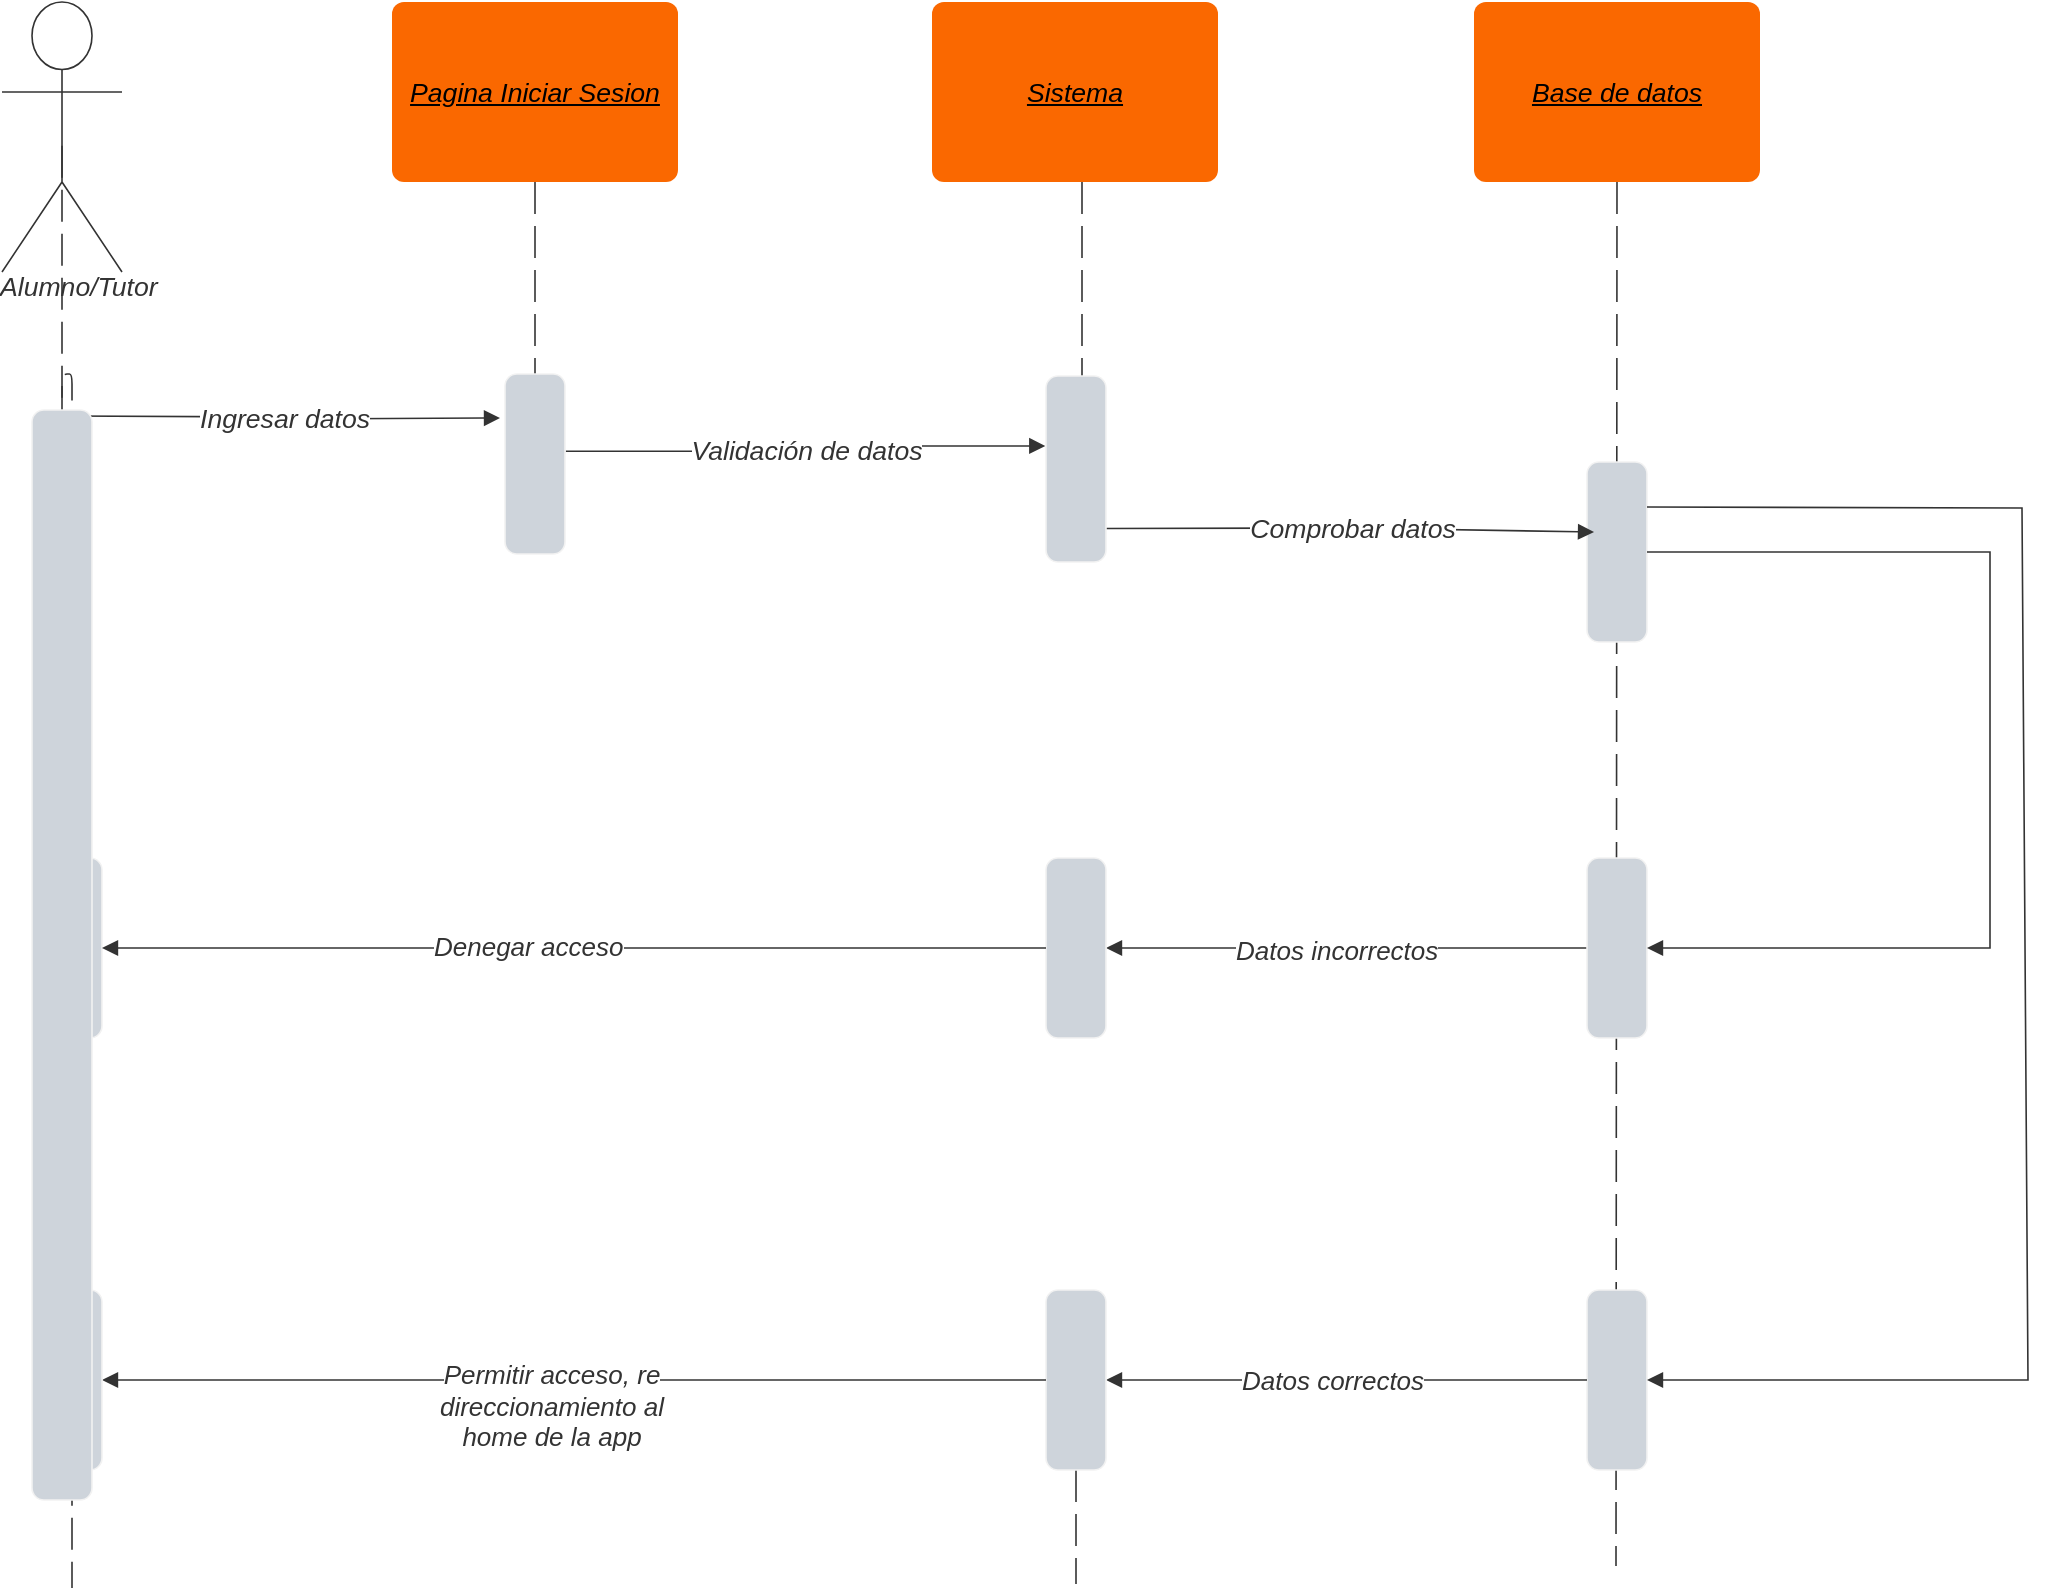 <mxfile version="22.0.2" type="github">
  <diagram name="Page-1" id="sNtBF1NO1MGISq6POtad">
    <mxGraphModel dx="1500" dy="820" grid="0" gridSize="10" guides="1" tooltips="1" connect="1" arrows="1" fold="1" page="1" pageScale="1" pageWidth="827" pageHeight="1169" math="0" shadow="0">
      <root>
        <mxCell id="0" />
        <mxCell id="1" parent="0" />
        <mxCell id="Y5soAeS5DBWQtz9M2Q7z-5" value="" style="html=1;jettySize=18;whiteSpace=wrap;fontSize=13;fontFamily=helvetica;strokeColor=#333333;strokeOpacity=100;dashed=1;fixDash=1;dashPattern=16 6;strokeWidth=0.8;rounded=1;arcSize=24;edgeStyle=orthogonalEdgeStyle;startArrow=none;endArrow=none;exitX=0.5;exitY=1;exitPerimeter=0;lucidId=Yu5MXQ6BOCr2;" parent="1" source="Y5soAeS5DBWQtz9M2Q7z-29" edge="1">
          <mxGeometry width="100" height="100" relative="1" as="geometry">
            <Array as="points" />
            <mxPoint x="795" y="956" as="targetPoint" />
          </mxGeometry>
        </mxCell>
        <mxCell id="Y5soAeS5DBWQtz9M2Q7z-8" value="" style="html=1;jettySize=18;whiteSpace=wrap;fontSize=13;fontFamily=helvetica;strokeColor=#333333;strokeOpacity=100;dashed=1;fixDash=1;dashPattern=16 6;strokeWidth=0.8;rounded=1;arcSize=24;edgeStyle=orthogonalEdgeStyle;startArrow=none;endArrow=none;exitX=0.5;exitY=1;exitPerimeter=0;lucidId=Yu5M5Qxgzhy9;" parent="1" source="Y5soAeS5DBWQtz9M2Q7z-13" edge="1">
          <mxGeometry width="100" height="100" relative="1" as="geometry">
            <Array as="points" />
            <mxPoint x="1065" y="947" as="targetPoint" />
          </mxGeometry>
        </mxCell>
        <mxCell id="Y5soAeS5DBWQtz9M2Q7z-9" value="" style="html=1;overflow=block;blockSpacing=1;whiteSpace=wrap;fontSize=13;spacing=0;strokeColor=#f2f2f2;strokeOpacity=100;fillOpacity=100;rounded=1;absoluteArcSize=1;arcSize=12;fillColor=#ced4db;strokeWidth=0.8;lucidId=Yu5MydJHa4al;" parent="1" vertex="1">
          <mxGeometry x="1050.5" y="395" width="30" height="90" as="geometry" />
        </mxCell>
        <mxCell id="Y5soAeS5DBWQtz9M2Q7z-11" value="Pagina Iniciar Sesion" style="html=1;overflow=block;blockSpacing=1;whiteSpace=wrap;fontSize=13.3;fontColor=#000000;fontStyle=6;align=center;spacing=0;strokeOpacity=0;fillOpacity=100;rounded=1;absoluteArcSize=1;arcSize=12;fillColor=#fa6800;strokeWidth=0.8;strokeColor=#C73500;" parent="1" vertex="1">
          <mxGeometry x="453" y="165" width="143" height="90" as="geometry" />
        </mxCell>
        <mxCell id="Y5soAeS5DBWQtz9M2Q7z-12" value="Sistema" style="html=1;overflow=block;blockSpacing=1;whiteSpace=wrap;fontSize=13.3;fontColor=#000000;fontStyle=6;align=center;spacing=0;strokeOpacity=0;fillOpacity=100;rounded=1;absoluteArcSize=1;arcSize=12;fillColor=#fa6800;strokeWidth=0.8;strokeColor=#C73500;" parent="1" vertex="1">
          <mxGeometry x="723" y="165" width="143" height="90" as="geometry" />
        </mxCell>
        <mxCell id="Y5soAeS5DBWQtz9M2Q7z-13" value="Base de datos" style="html=1;overflow=block;blockSpacing=1;whiteSpace=wrap;fontSize=13.3;fontColor=#000000;fontStyle=6;align=center;spacing=0;strokeOpacity=0;fillOpacity=100;rounded=1;absoluteArcSize=1;arcSize=12;fillColor=#fa6800;strokeWidth=0.8;strokeColor=#C73500;" parent="1" vertex="1">
          <mxGeometry x="994" y="165" width="143" height="90" as="geometry" />
        </mxCell>
        <mxCell id="Y5soAeS5DBWQtz9M2Q7z-14" value="Alumno/Tutor" style="html=1;overflow=block;blockSpacing=1;shape=umlActor;labelPosition=center;verticalLabelPosition=bottom;verticalAlign=top;whiteSpace=nowrap;fontSize=13.3;fontColor=#333333;fontStyle=2;align=center;spacing=0;strokeColor=#333333;strokeOpacity=100;fillOpacity=100;rounded=1;absoluteArcSize=1;arcSize=12;fillColor=#ffffff;strokeWidth=0.8;lucidId=Yu5MdgyV5tNR;" parent="1" vertex="1">
          <mxGeometry x="258" y="165" width="60" height="135" as="geometry" />
        </mxCell>
        <mxCell id="Y5soAeS5DBWQtz9M2Q7z-15" value="" style="html=1;jettySize=18;whiteSpace=wrap;fontSize=13;strokeColor=#333333;strokeOpacity=100;dashed=1;fixDash=1;dashPattern=16 6;strokeWidth=0.8;rounded=1;arcSize=10;edgeStyle=orthogonalEdgeStyle;startArrow=none;endArrow=none;exitX=0.5;exitY=0.532;exitPerimeter=0;lucidId=Yu5Migy3NWk_;" parent="1" source="Y5soAeS5DBWQtz9M2Q7z-41" edge="1">
          <mxGeometry width="100" height="100" relative="1" as="geometry">
            <Array as="points" />
            <mxPoint x="293" y="958" as="targetPoint" />
          </mxGeometry>
        </mxCell>
        <mxCell id="Y5soAeS5DBWQtz9M2Q7z-16" value="" style="html=1;jettySize=18;whiteSpace=wrap;fontSize=13;strokeColor=#333333;strokeOpacity=100;strokeWidth=0.8;rounded=1;arcSize=10;edgeStyle=orthogonalEdgeStyle;startArrow=none;endArrow=block;endFill=1;lucidId=Yu5M0A2JVvTe;" parent="1" edge="1">
          <mxGeometry width="100" height="100" relative="1" as="geometry">
            <Array as="points" />
            <mxPoint x="290" y="372" as="sourcePoint" />
            <mxPoint x="507" y="373" as="targetPoint" />
          </mxGeometry>
        </mxCell>
        <mxCell id="Y5soAeS5DBWQtz9M2Q7z-17" value="Ingresar datos" style="text;html=1;resizable=0;labelBackgroundColor=default;align=center;verticalAlign=middle;fontStyle=2;fontColor=#333333;fontSize=13.3;" parent="Y5soAeS5DBWQtz9M2Q7z-16" vertex="1">
          <mxGeometry relative="1" as="geometry">
            <mxPoint as="offset" />
          </mxGeometry>
        </mxCell>
        <mxCell id="Y5soAeS5DBWQtz9M2Q7z-19" value="" style="html=1;jettySize=18;whiteSpace=wrap;fontSize=13;strokeColor=#333333;strokeOpacity=100;strokeWidth=0.8;rounded=1;arcSize=10;edgeStyle=orthogonalEdgeStyle;startArrow=none;endArrow=block;endFill=1;exitX=1.012;exitY=0.429;exitPerimeter=0;entryX=-0.012;entryY=0.376;entryPerimeter=0;lucidId=Yu5M8hheeUyh;" parent="1" source="Y5soAeS5DBWQtz9M2Q7z-4" target="Y5soAeS5DBWQtz9M2Q7z-7" edge="1">
          <mxGeometry width="100" height="100" relative="1" as="geometry">
            <Array as="points" />
          </mxGeometry>
        </mxCell>
        <mxCell id="Y5soAeS5DBWQtz9M2Q7z-20" value="Validación de datos" style="text;html=1;resizable=0;labelBackgroundColor=default;align=center;verticalAlign=middle;fontStyle=2;fontColor=#333333;fontSize=13.3;" parent="Y5soAeS5DBWQtz9M2Q7z-19" vertex="1">
          <mxGeometry relative="1" as="geometry">
            <mxPoint as="offset" />
          </mxGeometry>
        </mxCell>
        <mxCell id="Y5soAeS5DBWQtz9M2Q7z-23" value="" style="html=1;jettySize=18;whiteSpace=wrap;fontSize=13;fontFamily=helvetica;strokeColor=#333333;strokeOpacity=100;strokeWidth=0.8;rounded=0;startArrow=none;endArrow=block;endFill=1;exitX=0.978;exitY=0.82;exitPerimeter=0;lucidId=Yu5MB3FtIlV_;exitDx=0;exitDy=0;entryX=0.117;entryY=0.389;entryDx=0;entryDy=0;entryPerimeter=0;" parent="1" source="Y5soAeS5DBWQtz9M2Q7z-22" target="Y5soAeS5DBWQtz9M2Q7z-9" edge="1">
          <mxGeometry width="100" height="100" relative="1" as="geometry">
            <Array as="points" />
            <mxPoint x="810" y="637" as="sourcePoint" />
            <mxPoint x="929" y="425" as="targetPoint" />
          </mxGeometry>
        </mxCell>
        <mxCell id="Y5soAeS5DBWQtz9M2Q7z-24" value="" style="html=1;jettySize=18;whiteSpace=wrap;fontSize=13;fontFamily=helvetica;strokeColor=#333333;strokeOpacity=100;strokeWidth=0.8;rounded=0;startArrow=none;endArrow=block;endFill=1;exitX=0;exitY=0.5;entryX=1;entryY=0.5;lucidId=Yu5MB3FtIlV_;exitDx=0;exitDy=0;entryDx=0;entryDy=0;" parent="1" source="Y5soAeS5DBWQtz9M2Q7z-26" target="Y5soAeS5DBWQtz9M2Q7z-30" edge="1">
          <mxGeometry width="100" height="100" relative="1" as="geometry">
            <Array as="points" />
            <mxPoint x="1046.71" y="636.26" as="sourcePoint" />
            <mxPoint x="806" y="634" as="targetPoint" />
          </mxGeometry>
        </mxCell>
        <mxCell id="Y5soAeS5DBWQtz9M2Q7z-25" value="&lt;div style=&quot;text-align: center;&quot;&gt;&lt;font color=&quot;#333333&quot;&gt;&lt;span style=&quot;font-size: 13px; background-color: rgb(255, 255, 255);&quot;&gt;&lt;i&gt;Datos incorrectos&lt;/i&gt;&lt;/span&gt;&lt;/font&gt;&lt;/div&gt;&lt;div style=&quot;text-align: center;&quot;&gt;&lt;font color=&quot;#333333&quot;&gt;&lt;span style=&quot;font-size: 13px; background-color: rgb(255, 255, 255);&quot;&gt;&lt;i&gt;&lt;br&gt;&lt;/i&gt;&lt;/span&gt;&lt;/font&gt;&lt;/div&gt;" style="text;whiteSpace=wrap;html=1;" parent="1" vertex="1">
          <mxGeometry x="873.0" y="625" width="128" height="38" as="geometry" />
        </mxCell>
        <mxCell id="Y5soAeS5DBWQtz9M2Q7z-26" value="" style="html=1;overflow=block;blockSpacing=1;whiteSpace=wrap;fontSize=13;spacing=0;strokeColor=#f2f2f2;strokeOpacity=100;fillOpacity=100;rounded=1;absoluteArcSize=1;arcSize=12;fillColor=#ced4db;strokeWidth=0.8;lucidId=Yu5MydJHa4al;" parent="1" vertex="1">
          <mxGeometry x="1050.5" y="593" width="30" height="90" as="geometry" />
        </mxCell>
        <mxCell id="Y5soAeS5DBWQtz9M2Q7z-27" value="" style="html=1;overflow=block;blockSpacing=1;whiteSpace=wrap;fontSize=13;spacing=0;strokeColor=#f2f2f2;strokeOpacity=100;fillOpacity=100;rounded=1;absoluteArcSize=1;arcSize=12;fillColor=#ced4db;strokeWidth=0.8;lucidId=Yu5MydJHa4al;" parent="1" vertex="1">
          <mxGeometry x="1050.5" y="809" width="30" height="90" as="geometry" />
        </mxCell>
        <mxCell id="Y5soAeS5DBWQtz9M2Q7z-28" value="" style="html=1;jettySize=18;whiteSpace=wrap;fontSize=13;fontFamily=helvetica;strokeColor=#333333;strokeOpacity=100;strokeWidth=0.8;rounded=0;startArrow=none;endArrow=block;endFill=1;exitX=0.978;exitY=0.82;exitPerimeter=0;lucidId=Yu5MB3FtIlV_;exitDx=0;exitDy=0;entryX=0.117;entryY=0.389;entryDx=0;entryDy=0;entryPerimeter=0;" parent="1" source="Y5soAeS5DBWQtz9M2Q7z-7" target="Y5soAeS5DBWQtz9M2Q7z-22" edge="1">
          <mxGeometry width="100" height="100" relative="1" as="geometry">
            <Array as="points" />
            <mxPoint x="809" y="428" as="sourcePoint" />
            <mxPoint x="1054" y="430" as="targetPoint" />
          </mxGeometry>
        </mxCell>
        <mxCell id="Y5soAeS5DBWQtz9M2Q7z-22" value="Comprobar datos" style="text;html=1;resizable=0;labelBackgroundColor=default;align=center;verticalAlign=middle;fontStyle=2;fontColor=#333333;fontSize=13.3;" parent="1" vertex="1">
          <mxGeometry x="933.005" y="427.995" as="geometry" />
        </mxCell>
        <mxCell id="Y5soAeS5DBWQtz9M2Q7z-33" value="" style="html=1;jettySize=18;whiteSpace=wrap;fontSize=13;fontFamily=helvetica;strokeColor=#333333;strokeOpacity=100;strokeWidth=0.8;rounded=0;startArrow=none;endArrow=block;endFill=1;exitX=1;exitY=0.5;lucidId=Yu5MB3FtIlV_;exitDx=0;exitDy=0;entryX=1;entryY=0.5;entryDx=0;entryDy=0;" parent="1" source="Y5soAeS5DBWQtz9M2Q7z-9" target="Y5soAeS5DBWQtz9M2Q7z-26" edge="1">
          <mxGeometry width="100" height="100" relative="1" as="geometry">
            <Array as="points">
              <mxPoint x="1252" y="440" />
              <mxPoint x="1252" y="638" />
            </Array>
            <mxPoint x="1095" y="455" as="sourcePoint" />
            <mxPoint x="1216" y="457" as="targetPoint" />
          </mxGeometry>
        </mxCell>
        <mxCell id="Y5soAeS5DBWQtz9M2Q7z-34" value="" style="html=1;jettySize=18;whiteSpace=wrap;fontSize=13;fontFamily=helvetica;strokeColor=#333333;strokeOpacity=100;strokeWidth=0.8;rounded=0;startArrow=none;endArrow=block;endFill=1;exitX=1;exitY=0.25;lucidId=Yu5MB3FtIlV_;exitDx=0;exitDy=0;entryX=1;entryY=0.5;entryDx=0;entryDy=0;" parent="1" source="Y5soAeS5DBWQtz9M2Q7z-9" target="Y5soAeS5DBWQtz9M2Q7z-27" edge="1">
          <mxGeometry width="100" height="100" relative="1" as="geometry">
            <Array as="points">
              <mxPoint x="1268" y="418" />
              <mxPoint x="1271" y="854" />
            </Array>
            <mxPoint x="1091" y="450" as="sourcePoint" />
            <mxPoint x="1091" y="648" as="targetPoint" />
          </mxGeometry>
        </mxCell>
        <mxCell id="Y5soAeS5DBWQtz9M2Q7z-36" value="" style="html=1;jettySize=18;whiteSpace=wrap;fontSize=13;fontFamily=helvetica;strokeColor=#333333;strokeOpacity=100;strokeWidth=0.8;rounded=0;startArrow=none;endArrow=block;endFill=1;exitX=0;exitY=0.5;entryX=1;entryY=0.5;lucidId=Yu5MB3FtIlV_;exitDx=0;exitDy=0;entryDx=0;entryDy=0;" parent="1" source="Y5soAeS5DBWQtz9M2Q7z-27" target="Y5soAeS5DBWQtz9M2Q7z-29" edge="1">
          <mxGeometry width="100" height="100" relative="1" as="geometry">
            <Array as="points" />
            <mxPoint x="1043" y="848" as="sourcePoint" />
            <mxPoint x="802" y="848" as="targetPoint" />
          </mxGeometry>
        </mxCell>
        <mxCell id="Y5soAeS5DBWQtz9M2Q7z-37" value="&lt;div style=&quot;text-align: center;&quot;&gt;&lt;font color=&quot;#333333&quot;&gt;&lt;span style=&quot;font-size: 13px; background-color: rgb(255, 255, 255);&quot;&gt;&lt;i&gt;Datos correctos&lt;/i&gt;&lt;/span&gt;&lt;/font&gt;&lt;/div&gt;&lt;div style=&quot;text-align: center;&quot;&gt;&lt;font color=&quot;#333333&quot;&gt;&lt;span style=&quot;font-size: 13px; background-color: rgb(255, 255, 255);&quot;&gt;&lt;i&gt;&lt;br&gt;&lt;/i&gt;&lt;/span&gt;&lt;/font&gt;&lt;/div&gt;" style="text;whiteSpace=wrap;html=1;" parent="1" vertex="1">
          <mxGeometry x="876.0" y="840" width="128" height="38" as="geometry" />
        </mxCell>
        <mxCell id="Y5soAeS5DBWQtz9M2Q7z-29" value="" style="html=1;overflow=block;blockSpacing=1;whiteSpace=wrap;fontSize=13;spacing=0;strokeColor=#f2f2f2;strokeOpacity=100;fillOpacity=100;rounded=1;absoluteArcSize=1;arcSize=12;fillColor=#ced4db;strokeWidth=0.8;lucidId=Yu5MydJHa4al;" parent="1" vertex="1">
          <mxGeometry x="780" y="809" width="30" height="90" as="geometry" />
        </mxCell>
        <mxCell id="Y5soAeS5DBWQtz9M2Q7z-30" value="" style="html=1;overflow=block;blockSpacing=1;whiteSpace=wrap;fontSize=13;spacing=0;strokeColor=#f2f2f2;strokeOpacity=100;fillOpacity=100;rounded=1;absoluteArcSize=1;arcSize=12;fillColor=#ced4db;strokeWidth=0.8;lucidId=Yu5MydJHa4al;" parent="1" vertex="1">
          <mxGeometry x="780" y="593" width="30" height="90" as="geometry" />
        </mxCell>
        <mxCell id="Y5soAeS5DBWQtz9M2Q7z-40" value="" style="html=1;jettySize=18;whiteSpace=wrap;fontSize=13;strokeColor=#333333;strokeOpacity=100;dashed=1;fixDash=1;dashPattern=16 6;strokeWidth=0.8;rounded=1;arcSize=10;edgeStyle=orthogonalEdgeStyle;startArrow=none;endArrow=none;exitX=0.5;exitY=0.532;exitPerimeter=0;lucidId=Yu5Migy3NWk_;" parent="1" source="Y5soAeS5DBWQtz9M2Q7z-49" target="Y5soAeS5DBWQtz9M2Q7z-39" edge="1">
          <mxGeometry width="100" height="100" relative="1" as="geometry">
            <Array as="points" />
            <mxPoint x="290" y="872" as="targetPoint" />
            <mxPoint x="288" y="265" as="sourcePoint" />
          </mxGeometry>
        </mxCell>
        <mxCell id="Y5soAeS5DBWQtz9M2Q7z-39" value="" style="html=1;overflow=block;blockSpacing=1;whiteSpace=wrap;fontSize=13;spacing=0;strokeColor=#f2f2f2;strokeOpacity=100;fillOpacity=100;rounded=1;absoluteArcSize=1;arcSize=12;fillColor=#ced4db;strokeWidth=0.8;lucidId=Yu5MydJHa4al;" parent="1" vertex="1">
          <mxGeometry x="278" y="593" width="30" height="90" as="geometry" />
        </mxCell>
        <mxCell id="Y5soAeS5DBWQtz9M2Q7z-42" value="" style="html=1;jettySize=18;whiteSpace=wrap;fontSize=13;fontFamily=helvetica;strokeColor=#333333;strokeOpacity=100;strokeWidth=0.8;rounded=0;startArrow=none;endArrow=block;endFill=1;exitX=0;exitY=0.5;entryX=1;entryY=0.5;lucidId=Yu5MB3FtIlV_;exitDx=0;exitDy=0;entryDx=0;entryDy=0;" parent="1" source="Y5soAeS5DBWQtz9M2Q7z-30" target="Y5soAeS5DBWQtz9M2Q7z-39" edge="1">
          <mxGeometry width="100" height="100" relative="1" as="geometry">
            <Array as="points" />
            <mxPoint x="707" y="641" as="sourcePoint" />
            <mxPoint x="466" y="641" as="targetPoint" />
          </mxGeometry>
        </mxCell>
        <mxCell id="Y5soAeS5DBWQtz9M2Q7z-43" value="" style="html=1;jettySize=18;whiteSpace=wrap;fontSize=13;fontFamily=helvetica;strokeColor=#333333;strokeOpacity=100;strokeWidth=0.8;rounded=0;startArrow=none;endArrow=block;endFill=1;exitX=0;exitY=0.5;entryX=1;entryY=0.5;lucidId=Yu5MB3FtIlV_;exitDx=0;exitDy=0;entryDx=0;entryDy=0;" parent="1" source="Y5soAeS5DBWQtz9M2Q7z-29" target="Y5soAeS5DBWQtz9M2Q7z-41" edge="1">
          <mxGeometry width="100" height="100" relative="1" as="geometry">
            <Array as="points" />
            <mxPoint x="709" y="853.44" as="sourcePoint" />
            <mxPoint x="468" y="853.44" as="targetPoint" />
          </mxGeometry>
        </mxCell>
        <mxCell id="Y5soAeS5DBWQtz9M2Q7z-44" value="" style="html=1;jettySize=18;whiteSpace=wrap;fontSize=13;strokeColor=#333333;strokeOpacity=100;dashed=1;fixDash=1;dashPattern=16 6;strokeWidth=0.8;rounded=1;arcSize=10;edgeStyle=orthogonalEdgeStyle;startArrow=none;endArrow=none;exitX=0.5;exitY=0.532;exitPerimeter=0;lucidId=Yu5Migy3NWk_;" parent="1" source="Y5soAeS5DBWQtz9M2Q7z-39" target="Y5soAeS5DBWQtz9M2Q7z-41" edge="1">
          <mxGeometry width="100" height="100" relative="1" as="geometry">
            <Array as="points" />
            <mxPoint x="293" y="958" as="targetPoint" />
            <mxPoint x="293" y="641" as="sourcePoint" />
          </mxGeometry>
        </mxCell>
        <mxCell id="Y5soAeS5DBWQtz9M2Q7z-41" value="" style="html=1;overflow=block;blockSpacing=1;whiteSpace=wrap;fontSize=13;spacing=0;strokeColor=#f2f2f2;strokeOpacity=100;fillOpacity=100;rounded=1;absoluteArcSize=1;arcSize=12;fillColor=#ced4db;strokeWidth=0.8;lucidId=Yu5MydJHa4al;" parent="1" vertex="1">
          <mxGeometry x="278" y="809" width="30" height="90" as="geometry" />
        </mxCell>
        <mxCell id="Y5soAeS5DBWQtz9M2Q7z-46" value="&lt;div style=&quot;text-align: center;&quot;&gt;&lt;font color=&quot;#333333&quot;&gt;&lt;span style=&quot;font-size: 13px; background-color: rgb(255, 255, 255);&quot;&gt;&lt;i&gt;Denegar acceso&lt;/i&gt;&lt;/span&gt;&lt;/font&gt;&lt;/div&gt;" style="text;whiteSpace=wrap;html=1;" parent="1" vertex="1">
          <mxGeometry x="472.0" y="623" width="128" height="38" as="geometry" />
        </mxCell>
        <mxCell id="Y5soAeS5DBWQtz9M2Q7z-47" value="&lt;div style=&quot;text-align: center;&quot;&gt;&lt;font color=&quot;#333333&quot;&gt;&lt;span style=&quot;background-color: rgb(255, 255, 255);&quot;&gt;&lt;i style=&quot;&quot;&gt;&lt;span style=&quot;font-size: 13px;&quot;&gt;Permitir acceso, re direccionamiento&amp;nbsp;al home de la app&lt;/span&gt;&lt;/i&gt;&lt;/span&gt;&lt;/font&gt;&lt;/div&gt;&lt;div style=&quot;text-align: center;&quot;&gt;&lt;font color=&quot;#333333&quot;&gt;&lt;span style=&quot;font-size: 13px; background-color: rgb(255, 255, 255);&quot;&gt;&lt;i&gt;&lt;br&gt;&lt;/i&gt;&lt;/span&gt;&lt;/font&gt;&lt;/div&gt;" style="text;whiteSpace=wrap;html=1;" parent="1" vertex="1">
          <mxGeometry x="468.0" y="837" width="128" height="38" as="geometry" />
        </mxCell>
        <mxCell id="Y5soAeS5DBWQtz9M2Q7z-48" value="" style="html=1;jettySize=18;whiteSpace=wrap;fontSize=13;fontFamily=helvetica;strokeColor=#333333;strokeOpacity=100;dashed=1;fixDash=1;dashPattern=16 6;strokeWidth=0.8;rounded=0;startArrow=none;endArrow=none;exitX=0.5;exitY=1;exitPerimeter=0;entryX=0.5;entryY=0.432;entryPerimeter=0;lucidId=Yu5M4GIAFP0a;" parent="1" source="Y5soAeS5DBWQtz9M2Q7z-11" target="Y5soAeS5DBWQtz9M2Q7z-4" edge="1">
          <mxGeometry width="100" height="100" relative="1" as="geometry">
            <Array as="points" />
            <mxPoint x="525" y="255" as="sourcePoint" />
            <mxPoint x="524.5" y="864.92" as="targetPoint" />
          </mxGeometry>
        </mxCell>
        <mxCell id="Y5soAeS5DBWQtz9M2Q7z-4" value="" style="html=1;overflow=block;blockSpacing=1;whiteSpace=wrap;fontSize=13;spacing=0;strokeColor=#f2f2f2;strokeOpacity=100;fillOpacity=100;rounded=1;absoluteArcSize=1;arcSize=12;fillColor=#ced4db;strokeWidth=0.8;lucidId=Yu5MhR-oMSno;" parent="1" vertex="1">
          <mxGeometry x="509.5" y="351" width="30" height="90" as="geometry" />
        </mxCell>
        <mxCell id="Y5soAeS5DBWQtz9M2Q7z-50" value="" style="html=1;jettySize=18;whiteSpace=wrap;fontSize=13;strokeColor=#333333;strokeOpacity=100;dashed=1;fixDash=1;dashPattern=16 6;strokeWidth=0.8;rounded=1;arcSize=10;edgeStyle=orthogonalEdgeStyle;startArrow=none;endArrow=none;exitX=0.5;exitY=0.532;exitPerimeter=0;lucidId=Yu5Migy3NWk_;" parent="1" source="Y5soAeS5DBWQtz9M2Q7z-14" target="Y5soAeS5DBWQtz9M2Q7z-49" edge="1">
          <mxGeometry width="100" height="100" relative="1" as="geometry">
            <Array as="points" />
            <mxPoint x="293" y="593" as="targetPoint" />
            <mxPoint x="288" y="265" as="sourcePoint" />
          </mxGeometry>
        </mxCell>
        <mxCell id="Y5soAeS5DBWQtz9M2Q7z-49" value="" style="html=1;overflow=block;blockSpacing=1;whiteSpace=wrap;fontSize=13;spacing=0;strokeColor=#f2f2f2;strokeOpacity=100;fillOpacity=100;rounded=1;absoluteArcSize=1;arcSize=12;fillColor=#ced4db;strokeWidth=0.8;lucidId=Yu5MhR-oMSno;" parent="1" vertex="1">
          <mxGeometry x="273" y="369" width="30" height="545" as="geometry" />
        </mxCell>
        <mxCell id="Y5soAeS5DBWQtz9M2Q7z-51" value="" style="html=1;jettySize=18;whiteSpace=wrap;fontSize=13;fontFamily=helvetica;strokeColor=#333333;strokeOpacity=100;dashed=1;fixDash=1;dashPattern=16 6;strokeWidth=0.8;rounded=0;startArrow=none;endArrow=none;exitX=0.5;exitY=1;exitPerimeter=0;entryX=0.5;entryY=0.432;entryPerimeter=0;lucidId=Yu5M4GIAFP0a;" parent="1" edge="1">
          <mxGeometry width="100" height="100" relative="1" as="geometry">
            <Array as="points" />
            <mxPoint x="798" y="255" as="sourcePoint" />
            <mxPoint x="798" y="390" as="targetPoint" />
          </mxGeometry>
        </mxCell>
        <mxCell id="Y5soAeS5DBWQtz9M2Q7z-7" value="" style="points=[[1.013,0.586,0]];html=1;overflow=block;blockSpacing=1;whiteSpace=wrap;fontSize=13;spacing=0;strokeColor=#f2f2f2;strokeOpacity=100;fillOpacity=100;rounded=1;absoluteArcSize=1;arcSize=12;fillColor=#ced4db;strokeWidth=0.8;lucidId=Yu5MsRc69goB;" parent="1" vertex="1">
          <mxGeometry x="780" y="352" width="30" height="93" as="geometry" />
        </mxCell>
      </root>
    </mxGraphModel>
  </diagram>
</mxfile>
